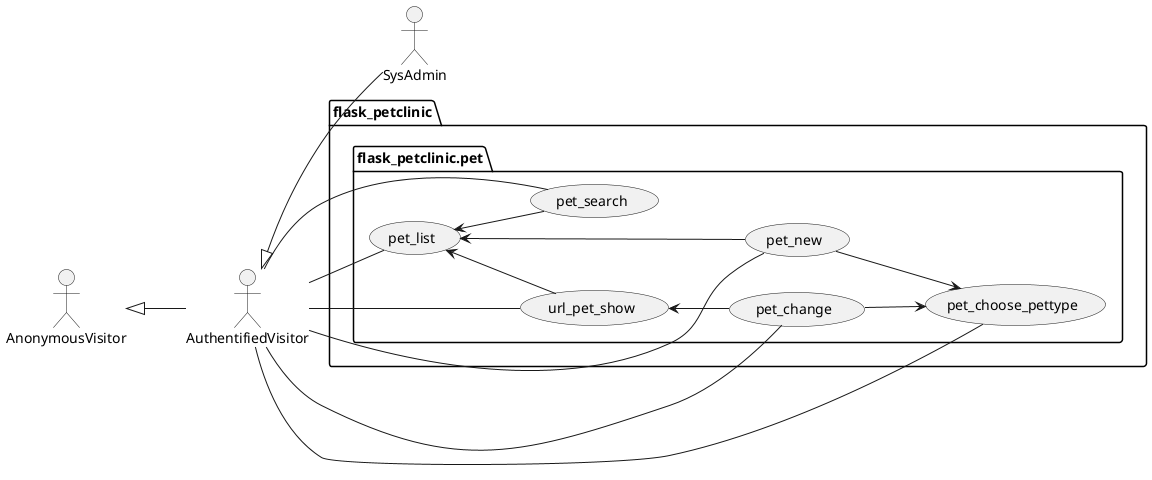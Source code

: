 @startuml
left to right direction

actor AnonymousVisitor as av
actor AuthentifiedVisitor as au
actor SysAdmin as sa

av <|-- au
au <|-- sa

package flask_petclinic {

    package flask_petclinic.pet {
        usecase pet_search as uc5000
        usecase pet_list as uc5001
        usecase pet_new as uc5002
        usecase url_pet_show as uc5003
        usecase pet_change as uc5004
        usecase pet_choose_pettype as uc5005

        au -- uc5000
        au -- uc5001
        au -- uc5002
        au -- uc5003
        au -- uc5004
        au -- uc5005

        uc5001 <-- uc5000
        uc5001 <-- uc5002
        uc5001 <-- uc5003
        uc5003 <-- uc5004
        uc5002 --> uc5005
        uc5004 --> uc5005
    }
}
@enduml

